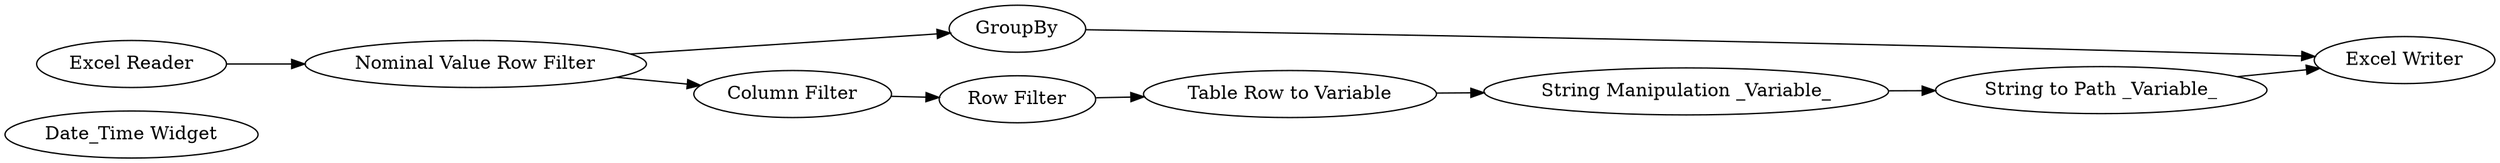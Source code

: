 digraph {
	1 [label="Date_Time Widget"]
	2 [label="Excel Reader"]
	3 [label="Nominal Value Row Filter"]
	4 [label=GroupBy]
	5 [label="Column Filter"]
	6 [label="Row Filter"]
	7 [label="Table Row to Variable"]
	8 [label="String Manipulation _Variable_"]
	9 [label="String to Path _Variable_"]
	10 [label="Excel Writer"]
	2 -> 3
	3 -> 5
	3 -> 4
	4 -> 10
	5 -> 6
	6 -> 7
	7 -> 8
	8 -> 9
	9 -> 10
	rankdir=LR
}
